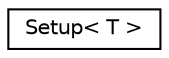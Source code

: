 digraph "Graphical Class Hierarchy"
{
  edge [fontname="Helvetica",fontsize="10",labelfontname="Helvetica",labelfontsize="10"];
  node [fontname="Helvetica",fontsize="10",shape=record];
  rankdir="LR";
  Node0 [label="Setup\< T \>",height=0.2,width=0.4,color="black", fillcolor="white", style="filled",URL="$struct_setup.html"];
}

